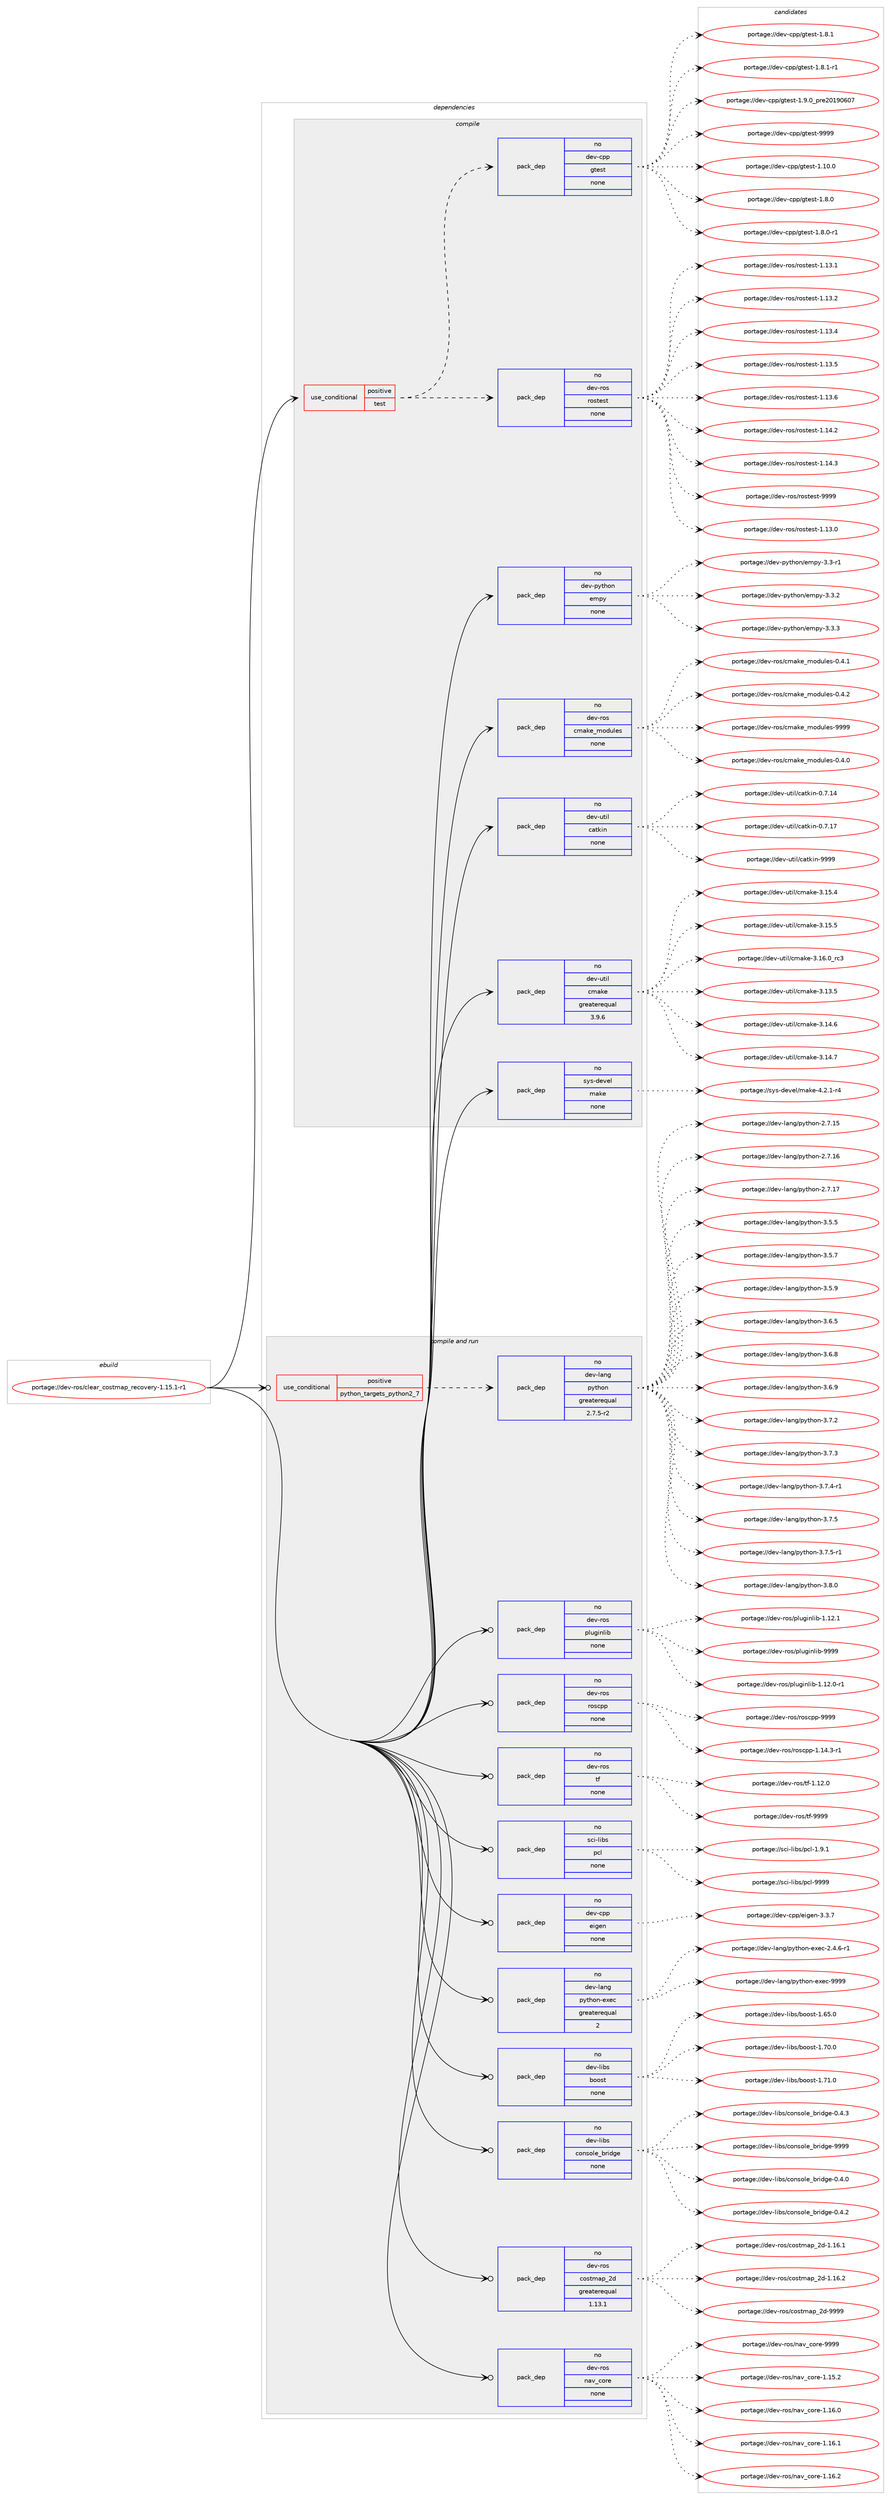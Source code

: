 digraph prolog {

# *************
# Graph options
# *************

newrank=true;
concentrate=true;
compound=true;
graph [rankdir=LR,fontname=Helvetica,fontsize=10,ranksep=1.5];#, ranksep=2.5, nodesep=0.2];
edge  [arrowhead=vee];
node  [fontname=Helvetica,fontsize=10];

# **********
# The ebuild
# **********

subgraph cluster_leftcol {
color=gray;
rank=same;
label=<<i>ebuild</i>>;
id [label="portage://dev-ros/clear_costmap_recovery-1.15.1-r1", color=red, width=4, href="../dev-ros/clear_costmap_recovery-1.15.1-r1.svg"];
}

# ****************
# The dependencies
# ****************

subgraph cluster_midcol {
color=gray;
label=<<i>dependencies</i>>;
subgraph cluster_compile {
fillcolor="#eeeeee";
style=filled;
label=<<i>compile</i>>;
subgraph cond42162 {
dependency184535 [label=<<TABLE BORDER="0" CELLBORDER="1" CELLSPACING="0" CELLPADDING="4"><TR><TD ROWSPAN="3" CELLPADDING="10">use_conditional</TD></TR><TR><TD>positive</TD></TR><TR><TD>test</TD></TR></TABLE>>, shape=none, color=red];
subgraph pack138945 {
dependency184536 [label=<<TABLE BORDER="0" CELLBORDER="1" CELLSPACING="0" CELLPADDING="4" WIDTH="220"><TR><TD ROWSPAN="6" CELLPADDING="30">pack_dep</TD></TR><TR><TD WIDTH="110">no</TD></TR><TR><TD>dev-ros</TD></TR><TR><TD>rostest</TD></TR><TR><TD>none</TD></TR><TR><TD></TD></TR></TABLE>>, shape=none, color=blue];
}
dependency184535:e -> dependency184536:w [weight=20,style="dashed",arrowhead="vee"];
subgraph pack138946 {
dependency184537 [label=<<TABLE BORDER="0" CELLBORDER="1" CELLSPACING="0" CELLPADDING="4" WIDTH="220"><TR><TD ROWSPAN="6" CELLPADDING="30">pack_dep</TD></TR><TR><TD WIDTH="110">no</TD></TR><TR><TD>dev-cpp</TD></TR><TR><TD>gtest</TD></TR><TR><TD>none</TD></TR><TR><TD></TD></TR></TABLE>>, shape=none, color=blue];
}
dependency184535:e -> dependency184537:w [weight=20,style="dashed",arrowhead="vee"];
}
id:e -> dependency184535:w [weight=20,style="solid",arrowhead="vee"];
subgraph pack138947 {
dependency184538 [label=<<TABLE BORDER="0" CELLBORDER="1" CELLSPACING="0" CELLPADDING="4" WIDTH="220"><TR><TD ROWSPAN="6" CELLPADDING="30">pack_dep</TD></TR><TR><TD WIDTH="110">no</TD></TR><TR><TD>dev-python</TD></TR><TR><TD>empy</TD></TR><TR><TD>none</TD></TR><TR><TD></TD></TR></TABLE>>, shape=none, color=blue];
}
id:e -> dependency184538:w [weight=20,style="solid",arrowhead="vee"];
subgraph pack138948 {
dependency184539 [label=<<TABLE BORDER="0" CELLBORDER="1" CELLSPACING="0" CELLPADDING="4" WIDTH="220"><TR><TD ROWSPAN="6" CELLPADDING="30">pack_dep</TD></TR><TR><TD WIDTH="110">no</TD></TR><TR><TD>dev-ros</TD></TR><TR><TD>cmake_modules</TD></TR><TR><TD>none</TD></TR><TR><TD></TD></TR></TABLE>>, shape=none, color=blue];
}
id:e -> dependency184539:w [weight=20,style="solid",arrowhead="vee"];
subgraph pack138949 {
dependency184540 [label=<<TABLE BORDER="0" CELLBORDER="1" CELLSPACING="0" CELLPADDING="4" WIDTH="220"><TR><TD ROWSPAN="6" CELLPADDING="30">pack_dep</TD></TR><TR><TD WIDTH="110">no</TD></TR><TR><TD>dev-util</TD></TR><TR><TD>catkin</TD></TR><TR><TD>none</TD></TR><TR><TD></TD></TR></TABLE>>, shape=none, color=blue];
}
id:e -> dependency184540:w [weight=20,style="solid",arrowhead="vee"];
subgraph pack138950 {
dependency184541 [label=<<TABLE BORDER="0" CELLBORDER="1" CELLSPACING="0" CELLPADDING="4" WIDTH="220"><TR><TD ROWSPAN="6" CELLPADDING="30">pack_dep</TD></TR><TR><TD WIDTH="110">no</TD></TR><TR><TD>dev-util</TD></TR><TR><TD>cmake</TD></TR><TR><TD>greaterequal</TD></TR><TR><TD>3.9.6</TD></TR></TABLE>>, shape=none, color=blue];
}
id:e -> dependency184541:w [weight=20,style="solid",arrowhead="vee"];
subgraph pack138951 {
dependency184542 [label=<<TABLE BORDER="0" CELLBORDER="1" CELLSPACING="0" CELLPADDING="4" WIDTH="220"><TR><TD ROWSPAN="6" CELLPADDING="30">pack_dep</TD></TR><TR><TD WIDTH="110">no</TD></TR><TR><TD>sys-devel</TD></TR><TR><TD>make</TD></TR><TR><TD>none</TD></TR><TR><TD></TD></TR></TABLE>>, shape=none, color=blue];
}
id:e -> dependency184542:w [weight=20,style="solid",arrowhead="vee"];
}
subgraph cluster_compileandrun {
fillcolor="#eeeeee";
style=filled;
label=<<i>compile and run</i>>;
subgraph cond42163 {
dependency184543 [label=<<TABLE BORDER="0" CELLBORDER="1" CELLSPACING="0" CELLPADDING="4"><TR><TD ROWSPAN="3" CELLPADDING="10">use_conditional</TD></TR><TR><TD>positive</TD></TR><TR><TD>python_targets_python2_7</TD></TR></TABLE>>, shape=none, color=red];
subgraph pack138952 {
dependency184544 [label=<<TABLE BORDER="0" CELLBORDER="1" CELLSPACING="0" CELLPADDING="4" WIDTH="220"><TR><TD ROWSPAN="6" CELLPADDING="30">pack_dep</TD></TR><TR><TD WIDTH="110">no</TD></TR><TR><TD>dev-lang</TD></TR><TR><TD>python</TD></TR><TR><TD>greaterequal</TD></TR><TR><TD>2.7.5-r2</TD></TR></TABLE>>, shape=none, color=blue];
}
dependency184543:e -> dependency184544:w [weight=20,style="dashed",arrowhead="vee"];
}
id:e -> dependency184543:w [weight=20,style="solid",arrowhead="odotvee"];
subgraph pack138953 {
dependency184545 [label=<<TABLE BORDER="0" CELLBORDER="1" CELLSPACING="0" CELLPADDING="4" WIDTH="220"><TR><TD ROWSPAN="6" CELLPADDING="30">pack_dep</TD></TR><TR><TD WIDTH="110">no</TD></TR><TR><TD>dev-cpp</TD></TR><TR><TD>eigen</TD></TR><TR><TD>none</TD></TR><TR><TD></TD></TR></TABLE>>, shape=none, color=blue];
}
id:e -> dependency184545:w [weight=20,style="solid",arrowhead="odotvee"];
subgraph pack138954 {
dependency184546 [label=<<TABLE BORDER="0" CELLBORDER="1" CELLSPACING="0" CELLPADDING="4" WIDTH="220"><TR><TD ROWSPAN="6" CELLPADDING="30">pack_dep</TD></TR><TR><TD WIDTH="110">no</TD></TR><TR><TD>dev-lang</TD></TR><TR><TD>python-exec</TD></TR><TR><TD>greaterequal</TD></TR><TR><TD>2</TD></TR></TABLE>>, shape=none, color=blue];
}
id:e -> dependency184546:w [weight=20,style="solid",arrowhead="odotvee"];
subgraph pack138955 {
dependency184547 [label=<<TABLE BORDER="0" CELLBORDER="1" CELLSPACING="0" CELLPADDING="4" WIDTH="220"><TR><TD ROWSPAN="6" CELLPADDING="30">pack_dep</TD></TR><TR><TD WIDTH="110">no</TD></TR><TR><TD>dev-libs</TD></TR><TR><TD>boost</TD></TR><TR><TD>none</TD></TR><TR><TD></TD></TR></TABLE>>, shape=none, color=blue];
}
id:e -> dependency184547:w [weight=20,style="solid",arrowhead="odotvee"];
subgraph pack138956 {
dependency184548 [label=<<TABLE BORDER="0" CELLBORDER="1" CELLSPACING="0" CELLPADDING="4" WIDTH="220"><TR><TD ROWSPAN="6" CELLPADDING="30">pack_dep</TD></TR><TR><TD WIDTH="110">no</TD></TR><TR><TD>dev-libs</TD></TR><TR><TD>console_bridge</TD></TR><TR><TD>none</TD></TR><TR><TD></TD></TR></TABLE>>, shape=none, color=blue];
}
id:e -> dependency184548:w [weight=20,style="solid",arrowhead="odotvee"];
subgraph pack138957 {
dependency184549 [label=<<TABLE BORDER="0" CELLBORDER="1" CELLSPACING="0" CELLPADDING="4" WIDTH="220"><TR><TD ROWSPAN="6" CELLPADDING="30">pack_dep</TD></TR><TR><TD WIDTH="110">no</TD></TR><TR><TD>dev-ros</TD></TR><TR><TD>costmap_2d</TD></TR><TR><TD>greaterequal</TD></TR><TR><TD>1.13.1</TD></TR></TABLE>>, shape=none, color=blue];
}
id:e -> dependency184549:w [weight=20,style="solid",arrowhead="odotvee"];
subgraph pack138958 {
dependency184550 [label=<<TABLE BORDER="0" CELLBORDER="1" CELLSPACING="0" CELLPADDING="4" WIDTH="220"><TR><TD ROWSPAN="6" CELLPADDING="30">pack_dep</TD></TR><TR><TD WIDTH="110">no</TD></TR><TR><TD>dev-ros</TD></TR><TR><TD>nav_core</TD></TR><TR><TD>none</TD></TR><TR><TD></TD></TR></TABLE>>, shape=none, color=blue];
}
id:e -> dependency184550:w [weight=20,style="solid",arrowhead="odotvee"];
subgraph pack138959 {
dependency184551 [label=<<TABLE BORDER="0" CELLBORDER="1" CELLSPACING="0" CELLPADDING="4" WIDTH="220"><TR><TD ROWSPAN="6" CELLPADDING="30">pack_dep</TD></TR><TR><TD WIDTH="110">no</TD></TR><TR><TD>dev-ros</TD></TR><TR><TD>pluginlib</TD></TR><TR><TD>none</TD></TR><TR><TD></TD></TR></TABLE>>, shape=none, color=blue];
}
id:e -> dependency184551:w [weight=20,style="solid",arrowhead="odotvee"];
subgraph pack138960 {
dependency184552 [label=<<TABLE BORDER="0" CELLBORDER="1" CELLSPACING="0" CELLPADDING="4" WIDTH="220"><TR><TD ROWSPAN="6" CELLPADDING="30">pack_dep</TD></TR><TR><TD WIDTH="110">no</TD></TR><TR><TD>dev-ros</TD></TR><TR><TD>roscpp</TD></TR><TR><TD>none</TD></TR><TR><TD></TD></TR></TABLE>>, shape=none, color=blue];
}
id:e -> dependency184552:w [weight=20,style="solid",arrowhead="odotvee"];
subgraph pack138961 {
dependency184553 [label=<<TABLE BORDER="0" CELLBORDER="1" CELLSPACING="0" CELLPADDING="4" WIDTH="220"><TR><TD ROWSPAN="6" CELLPADDING="30">pack_dep</TD></TR><TR><TD WIDTH="110">no</TD></TR><TR><TD>dev-ros</TD></TR><TR><TD>tf</TD></TR><TR><TD>none</TD></TR><TR><TD></TD></TR></TABLE>>, shape=none, color=blue];
}
id:e -> dependency184553:w [weight=20,style="solid",arrowhead="odotvee"];
subgraph pack138962 {
dependency184554 [label=<<TABLE BORDER="0" CELLBORDER="1" CELLSPACING="0" CELLPADDING="4" WIDTH="220"><TR><TD ROWSPAN="6" CELLPADDING="30">pack_dep</TD></TR><TR><TD WIDTH="110">no</TD></TR><TR><TD>sci-libs</TD></TR><TR><TD>pcl</TD></TR><TR><TD>none</TD></TR><TR><TD></TD></TR></TABLE>>, shape=none, color=blue];
}
id:e -> dependency184554:w [weight=20,style="solid",arrowhead="odotvee"];
}
subgraph cluster_run {
fillcolor="#eeeeee";
style=filled;
label=<<i>run</i>>;
}
}

# **************
# The candidates
# **************

subgraph cluster_choices {
rank=same;
color=gray;
label=<<i>candidates</i>>;

subgraph choice138945 {
color=black;
nodesep=1;
choiceportage100101118451141111154711411111511610111511645494649514648 [label="portage://dev-ros/rostest-1.13.0", color=red, width=4,href="../dev-ros/rostest-1.13.0.svg"];
choiceportage100101118451141111154711411111511610111511645494649514649 [label="portage://dev-ros/rostest-1.13.1", color=red, width=4,href="../dev-ros/rostest-1.13.1.svg"];
choiceportage100101118451141111154711411111511610111511645494649514650 [label="portage://dev-ros/rostest-1.13.2", color=red, width=4,href="../dev-ros/rostest-1.13.2.svg"];
choiceportage100101118451141111154711411111511610111511645494649514652 [label="portage://dev-ros/rostest-1.13.4", color=red, width=4,href="../dev-ros/rostest-1.13.4.svg"];
choiceportage100101118451141111154711411111511610111511645494649514653 [label="portage://dev-ros/rostest-1.13.5", color=red, width=4,href="../dev-ros/rostest-1.13.5.svg"];
choiceportage100101118451141111154711411111511610111511645494649514654 [label="portage://dev-ros/rostest-1.13.6", color=red, width=4,href="../dev-ros/rostest-1.13.6.svg"];
choiceportage100101118451141111154711411111511610111511645494649524650 [label="portage://dev-ros/rostest-1.14.2", color=red, width=4,href="../dev-ros/rostest-1.14.2.svg"];
choiceportage100101118451141111154711411111511610111511645494649524651 [label="portage://dev-ros/rostest-1.14.3", color=red, width=4,href="../dev-ros/rostest-1.14.3.svg"];
choiceportage10010111845114111115471141111151161011151164557575757 [label="portage://dev-ros/rostest-9999", color=red, width=4,href="../dev-ros/rostest-9999.svg"];
dependency184536:e -> choiceportage100101118451141111154711411111511610111511645494649514648:w [style=dotted,weight="100"];
dependency184536:e -> choiceportage100101118451141111154711411111511610111511645494649514649:w [style=dotted,weight="100"];
dependency184536:e -> choiceportage100101118451141111154711411111511610111511645494649514650:w [style=dotted,weight="100"];
dependency184536:e -> choiceportage100101118451141111154711411111511610111511645494649514652:w [style=dotted,weight="100"];
dependency184536:e -> choiceportage100101118451141111154711411111511610111511645494649514653:w [style=dotted,weight="100"];
dependency184536:e -> choiceportage100101118451141111154711411111511610111511645494649514654:w [style=dotted,weight="100"];
dependency184536:e -> choiceportage100101118451141111154711411111511610111511645494649524650:w [style=dotted,weight="100"];
dependency184536:e -> choiceportage100101118451141111154711411111511610111511645494649524651:w [style=dotted,weight="100"];
dependency184536:e -> choiceportage10010111845114111115471141111151161011151164557575757:w [style=dotted,weight="100"];
}
subgraph choice138946 {
color=black;
nodesep=1;
choiceportage10010111845991121124710311610111511645494649484648 [label="portage://dev-cpp/gtest-1.10.0", color=red, width=4,href="../dev-cpp/gtest-1.10.0.svg"];
choiceportage100101118459911211247103116101115116454946564648 [label="portage://dev-cpp/gtest-1.8.0", color=red, width=4,href="../dev-cpp/gtest-1.8.0.svg"];
choiceportage1001011184599112112471031161011151164549465646484511449 [label="portage://dev-cpp/gtest-1.8.0-r1", color=red, width=4,href="../dev-cpp/gtest-1.8.0-r1.svg"];
choiceportage100101118459911211247103116101115116454946564649 [label="portage://dev-cpp/gtest-1.8.1", color=red, width=4,href="../dev-cpp/gtest-1.8.1.svg"];
choiceportage1001011184599112112471031161011151164549465646494511449 [label="portage://dev-cpp/gtest-1.8.1-r1", color=red, width=4,href="../dev-cpp/gtest-1.8.1-r1.svg"];
choiceportage100101118459911211247103116101115116454946574648951121141015048495748544855 [label="portage://dev-cpp/gtest-1.9.0_pre20190607", color=red, width=4,href="../dev-cpp/gtest-1.9.0_pre20190607.svg"];
choiceportage1001011184599112112471031161011151164557575757 [label="portage://dev-cpp/gtest-9999", color=red, width=4,href="../dev-cpp/gtest-9999.svg"];
dependency184537:e -> choiceportage10010111845991121124710311610111511645494649484648:w [style=dotted,weight="100"];
dependency184537:e -> choiceportage100101118459911211247103116101115116454946564648:w [style=dotted,weight="100"];
dependency184537:e -> choiceportage1001011184599112112471031161011151164549465646484511449:w [style=dotted,weight="100"];
dependency184537:e -> choiceportage100101118459911211247103116101115116454946564649:w [style=dotted,weight="100"];
dependency184537:e -> choiceportage1001011184599112112471031161011151164549465646494511449:w [style=dotted,weight="100"];
dependency184537:e -> choiceportage100101118459911211247103116101115116454946574648951121141015048495748544855:w [style=dotted,weight="100"];
dependency184537:e -> choiceportage1001011184599112112471031161011151164557575757:w [style=dotted,weight="100"];
}
subgraph choice138947 {
color=black;
nodesep=1;
choiceportage1001011184511212111610411111047101109112121455146514511449 [label="portage://dev-python/empy-3.3-r1", color=red, width=4,href="../dev-python/empy-3.3-r1.svg"];
choiceportage1001011184511212111610411111047101109112121455146514650 [label="portage://dev-python/empy-3.3.2", color=red, width=4,href="../dev-python/empy-3.3.2.svg"];
choiceportage1001011184511212111610411111047101109112121455146514651 [label="portage://dev-python/empy-3.3.3", color=red, width=4,href="../dev-python/empy-3.3.3.svg"];
dependency184538:e -> choiceportage1001011184511212111610411111047101109112121455146514511449:w [style=dotted,weight="100"];
dependency184538:e -> choiceportage1001011184511212111610411111047101109112121455146514650:w [style=dotted,weight="100"];
dependency184538:e -> choiceportage1001011184511212111610411111047101109112121455146514651:w [style=dotted,weight="100"];
}
subgraph choice138948 {
color=black;
nodesep=1;
choiceportage1001011184511411111547991099710710195109111100117108101115454846524648 [label="portage://dev-ros/cmake_modules-0.4.0", color=red, width=4,href="../dev-ros/cmake_modules-0.4.0.svg"];
choiceportage1001011184511411111547991099710710195109111100117108101115454846524649 [label="portage://dev-ros/cmake_modules-0.4.1", color=red, width=4,href="../dev-ros/cmake_modules-0.4.1.svg"];
choiceportage1001011184511411111547991099710710195109111100117108101115454846524650 [label="portage://dev-ros/cmake_modules-0.4.2", color=red, width=4,href="../dev-ros/cmake_modules-0.4.2.svg"];
choiceportage10010111845114111115479910997107101951091111001171081011154557575757 [label="portage://dev-ros/cmake_modules-9999", color=red, width=4,href="../dev-ros/cmake_modules-9999.svg"];
dependency184539:e -> choiceportage1001011184511411111547991099710710195109111100117108101115454846524648:w [style=dotted,weight="100"];
dependency184539:e -> choiceportage1001011184511411111547991099710710195109111100117108101115454846524649:w [style=dotted,weight="100"];
dependency184539:e -> choiceportage1001011184511411111547991099710710195109111100117108101115454846524650:w [style=dotted,weight="100"];
dependency184539:e -> choiceportage10010111845114111115479910997107101951091111001171081011154557575757:w [style=dotted,weight="100"];
}
subgraph choice138949 {
color=black;
nodesep=1;
choiceportage1001011184511711610510847999711610710511045484655464952 [label="portage://dev-util/catkin-0.7.14", color=red, width=4,href="../dev-util/catkin-0.7.14.svg"];
choiceportage1001011184511711610510847999711610710511045484655464955 [label="portage://dev-util/catkin-0.7.17", color=red, width=4,href="../dev-util/catkin-0.7.17.svg"];
choiceportage100101118451171161051084799971161071051104557575757 [label="portage://dev-util/catkin-9999", color=red, width=4,href="../dev-util/catkin-9999.svg"];
dependency184540:e -> choiceportage1001011184511711610510847999711610710511045484655464952:w [style=dotted,weight="100"];
dependency184540:e -> choiceportage1001011184511711610510847999711610710511045484655464955:w [style=dotted,weight="100"];
dependency184540:e -> choiceportage100101118451171161051084799971161071051104557575757:w [style=dotted,weight="100"];
}
subgraph choice138950 {
color=black;
nodesep=1;
choiceportage1001011184511711610510847991099710710145514649514653 [label="portage://dev-util/cmake-3.13.5", color=red, width=4,href="../dev-util/cmake-3.13.5.svg"];
choiceportage1001011184511711610510847991099710710145514649524654 [label="portage://dev-util/cmake-3.14.6", color=red, width=4,href="../dev-util/cmake-3.14.6.svg"];
choiceportage1001011184511711610510847991099710710145514649524655 [label="portage://dev-util/cmake-3.14.7", color=red, width=4,href="../dev-util/cmake-3.14.7.svg"];
choiceportage1001011184511711610510847991099710710145514649534652 [label="portage://dev-util/cmake-3.15.4", color=red, width=4,href="../dev-util/cmake-3.15.4.svg"];
choiceportage1001011184511711610510847991099710710145514649534653 [label="portage://dev-util/cmake-3.15.5", color=red, width=4,href="../dev-util/cmake-3.15.5.svg"];
choiceportage1001011184511711610510847991099710710145514649544648951149951 [label="portage://dev-util/cmake-3.16.0_rc3", color=red, width=4,href="../dev-util/cmake-3.16.0_rc3.svg"];
dependency184541:e -> choiceportage1001011184511711610510847991099710710145514649514653:w [style=dotted,weight="100"];
dependency184541:e -> choiceportage1001011184511711610510847991099710710145514649524654:w [style=dotted,weight="100"];
dependency184541:e -> choiceportage1001011184511711610510847991099710710145514649524655:w [style=dotted,weight="100"];
dependency184541:e -> choiceportage1001011184511711610510847991099710710145514649534652:w [style=dotted,weight="100"];
dependency184541:e -> choiceportage1001011184511711610510847991099710710145514649534653:w [style=dotted,weight="100"];
dependency184541:e -> choiceportage1001011184511711610510847991099710710145514649544648951149951:w [style=dotted,weight="100"];
}
subgraph choice138951 {
color=black;
nodesep=1;
choiceportage1151211154510010111810110847109971071014552465046494511452 [label="portage://sys-devel/make-4.2.1-r4", color=red, width=4,href="../sys-devel/make-4.2.1-r4.svg"];
dependency184542:e -> choiceportage1151211154510010111810110847109971071014552465046494511452:w [style=dotted,weight="100"];
}
subgraph choice138952 {
color=black;
nodesep=1;
choiceportage10010111845108971101034711212111610411111045504655464953 [label="portage://dev-lang/python-2.7.15", color=red, width=4,href="../dev-lang/python-2.7.15.svg"];
choiceportage10010111845108971101034711212111610411111045504655464954 [label="portage://dev-lang/python-2.7.16", color=red, width=4,href="../dev-lang/python-2.7.16.svg"];
choiceportage10010111845108971101034711212111610411111045504655464955 [label="portage://dev-lang/python-2.7.17", color=red, width=4,href="../dev-lang/python-2.7.17.svg"];
choiceportage100101118451089711010347112121116104111110455146534653 [label="portage://dev-lang/python-3.5.5", color=red, width=4,href="../dev-lang/python-3.5.5.svg"];
choiceportage100101118451089711010347112121116104111110455146534655 [label="portage://dev-lang/python-3.5.7", color=red, width=4,href="../dev-lang/python-3.5.7.svg"];
choiceportage100101118451089711010347112121116104111110455146534657 [label="portage://dev-lang/python-3.5.9", color=red, width=4,href="../dev-lang/python-3.5.9.svg"];
choiceportage100101118451089711010347112121116104111110455146544653 [label="portage://dev-lang/python-3.6.5", color=red, width=4,href="../dev-lang/python-3.6.5.svg"];
choiceportage100101118451089711010347112121116104111110455146544656 [label="portage://dev-lang/python-3.6.8", color=red, width=4,href="../dev-lang/python-3.6.8.svg"];
choiceportage100101118451089711010347112121116104111110455146544657 [label="portage://dev-lang/python-3.6.9", color=red, width=4,href="../dev-lang/python-3.6.9.svg"];
choiceportage100101118451089711010347112121116104111110455146554650 [label="portage://dev-lang/python-3.7.2", color=red, width=4,href="../dev-lang/python-3.7.2.svg"];
choiceportage100101118451089711010347112121116104111110455146554651 [label="portage://dev-lang/python-3.7.3", color=red, width=4,href="../dev-lang/python-3.7.3.svg"];
choiceportage1001011184510897110103471121211161041111104551465546524511449 [label="portage://dev-lang/python-3.7.4-r1", color=red, width=4,href="../dev-lang/python-3.7.4-r1.svg"];
choiceportage100101118451089711010347112121116104111110455146554653 [label="portage://dev-lang/python-3.7.5", color=red, width=4,href="../dev-lang/python-3.7.5.svg"];
choiceportage1001011184510897110103471121211161041111104551465546534511449 [label="portage://dev-lang/python-3.7.5-r1", color=red, width=4,href="../dev-lang/python-3.7.5-r1.svg"];
choiceportage100101118451089711010347112121116104111110455146564648 [label="portage://dev-lang/python-3.8.0", color=red, width=4,href="../dev-lang/python-3.8.0.svg"];
dependency184544:e -> choiceportage10010111845108971101034711212111610411111045504655464953:w [style=dotted,weight="100"];
dependency184544:e -> choiceportage10010111845108971101034711212111610411111045504655464954:w [style=dotted,weight="100"];
dependency184544:e -> choiceportage10010111845108971101034711212111610411111045504655464955:w [style=dotted,weight="100"];
dependency184544:e -> choiceportage100101118451089711010347112121116104111110455146534653:w [style=dotted,weight="100"];
dependency184544:e -> choiceportage100101118451089711010347112121116104111110455146534655:w [style=dotted,weight="100"];
dependency184544:e -> choiceportage100101118451089711010347112121116104111110455146534657:w [style=dotted,weight="100"];
dependency184544:e -> choiceportage100101118451089711010347112121116104111110455146544653:w [style=dotted,weight="100"];
dependency184544:e -> choiceportage100101118451089711010347112121116104111110455146544656:w [style=dotted,weight="100"];
dependency184544:e -> choiceportage100101118451089711010347112121116104111110455146544657:w [style=dotted,weight="100"];
dependency184544:e -> choiceportage100101118451089711010347112121116104111110455146554650:w [style=dotted,weight="100"];
dependency184544:e -> choiceportage100101118451089711010347112121116104111110455146554651:w [style=dotted,weight="100"];
dependency184544:e -> choiceportage1001011184510897110103471121211161041111104551465546524511449:w [style=dotted,weight="100"];
dependency184544:e -> choiceportage100101118451089711010347112121116104111110455146554653:w [style=dotted,weight="100"];
dependency184544:e -> choiceportage1001011184510897110103471121211161041111104551465546534511449:w [style=dotted,weight="100"];
dependency184544:e -> choiceportage100101118451089711010347112121116104111110455146564648:w [style=dotted,weight="100"];
}
subgraph choice138953 {
color=black;
nodesep=1;
choiceportage100101118459911211247101105103101110455146514655 [label="portage://dev-cpp/eigen-3.3.7", color=red, width=4,href="../dev-cpp/eigen-3.3.7.svg"];
dependency184545:e -> choiceportage100101118459911211247101105103101110455146514655:w [style=dotted,weight="100"];
}
subgraph choice138954 {
color=black;
nodesep=1;
choiceportage10010111845108971101034711212111610411111045101120101994550465246544511449 [label="portage://dev-lang/python-exec-2.4.6-r1", color=red, width=4,href="../dev-lang/python-exec-2.4.6-r1.svg"];
choiceportage10010111845108971101034711212111610411111045101120101994557575757 [label="portage://dev-lang/python-exec-9999", color=red, width=4,href="../dev-lang/python-exec-9999.svg"];
dependency184546:e -> choiceportage10010111845108971101034711212111610411111045101120101994550465246544511449:w [style=dotted,weight="100"];
dependency184546:e -> choiceportage10010111845108971101034711212111610411111045101120101994557575757:w [style=dotted,weight="100"];
}
subgraph choice138955 {
color=black;
nodesep=1;
choiceportage1001011184510810598115479811111111511645494654534648 [label="portage://dev-libs/boost-1.65.0", color=red, width=4,href="../dev-libs/boost-1.65.0.svg"];
choiceportage1001011184510810598115479811111111511645494655484648 [label="portage://dev-libs/boost-1.70.0", color=red, width=4,href="../dev-libs/boost-1.70.0.svg"];
choiceportage1001011184510810598115479811111111511645494655494648 [label="portage://dev-libs/boost-1.71.0", color=red, width=4,href="../dev-libs/boost-1.71.0.svg"];
dependency184547:e -> choiceportage1001011184510810598115479811111111511645494654534648:w [style=dotted,weight="100"];
dependency184547:e -> choiceportage1001011184510810598115479811111111511645494655484648:w [style=dotted,weight="100"];
dependency184547:e -> choiceportage1001011184510810598115479811111111511645494655494648:w [style=dotted,weight="100"];
}
subgraph choice138956 {
color=black;
nodesep=1;
choiceportage100101118451081059811547991111101151111081019598114105100103101454846524648 [label="portage://dev-libs/console_bridge-0.4.0", color=red, width=4,href="../dev-libs/console_bridge-0.4.0.svg"];
choiceportage100101118451081059811547991111101151111081019598114105100103101454846524650 [label="portage://dev-libs/console_bridge-0.4.2", color=red, width=4,href="../dev-libs/console_bridge-0.4.2.svg"];
choiceportage100101118451081059811547991111101151111081019598114105100103101454846524651 [label="portage://dev-libs/console_bridge-0.4.3", color=red, width=4,href="../dev-libs/console_bridge-0.4.3.svg"];
choiceportage1001011184510810598115479911111011511110810195981141051001031014557575757 [label="portage://dev-libs/console_bridge-9999", color=red, width=4,href="../dev-libs/console_bridge-9999.svg"];
dependency184548:e -> choiceportage100101118451081059811547991111101151111081019598114105100103101454846524648:w [style=dotted,weight="100"];
dependency184548:e -> choiceportage100101118451081059811547991111101151111081019598114105100103101454846524650:w [style=dotted,weight="100"];
dependency184548:e -> choiceportage100101118451081059811547991111101151111081019598114105100103101454846524651:w [style=dotted,weight="100"];
dependency184548:e -> choiceportage1001011184510810598115479911111011511110810195981141051001031014557575757:w [style=dotted,weight="100"];
}
subgraph choice138957 {
color=black;
nodesep=1;
choiceportage10010111845114111115479911111511610997112955010045494649544649 [label="portage://dev-ros/costmap_2d-1.16.1", color=red, width=4,href="../dev-ros/costmap_2d-1.16.1.svg"];
choiceportage10010111845114111115479911111511610997112955010045494649544650 [label="portage://dev-ros/costmap_2d-1.16.2", color=red, width=4,href="../dev-ros/costmap_2d-1.16.2.svg"];
choiceportage1001011184511411111547991111151161099711295501004557575757 [label="portage://dev-ros/costmap_2d-9999", color=red, width=4,href="../dev-ros/costmap_2d-9999.svg"];
dependency184549:e -> choiceportage10010111845114111115479911111511610997112955010045494649544649:w [style=dotted,weight="100"];
dependency184549:e -> choiceportage10010111845114111115479911111511610997112955010045494649544650:w [style=dotted,weight="100"];
dependency184549:e -> choiceportage1001011184511411111547991111151161099711295501004557575757:w [style=dotted,weight="100"];
}
subgraph choice138958 {
color=black;
nodesep=1;
choiceportage100101118451141111154711097118959911111410145494649534650 [label="portage://dev-ros/nav_core-1.15.2", color=red, width=4,href="../dev-ros/nav_core-1.15.2.svg"];
choiceportage100101118451141111154711097118959911111410145494649544648 [label="portage://dev-ros/nav_core-1.16.0", color=red, width=4,href="../dev-ros/nav_core-1.16.0.svg"];
choiceportage100101118451141111154711097118959911111410145494649544649 [label="portage://dev-ros/nav_core-1.16.1", color=red, width=4,href="../dev-ros/nav_core-1.16.1.svg"];
choiceportage100101118451141111154711097118959911111410145494649544650 [label="portage://dev-ros/nav_core-1.16.2", color=red, width=4,href="../dev-ros/nav_core-1.16.2.svg"];
choiceportage10010111845114111115471109711895991111141014557575757 [label="portage://dev-ros/nav_core-9999", color=red, width=4,href="../dev-ros/nav_core-9999.svg"];
dependency184550:e -> choiceportage100101118451141111154711097118959911111410145494649534650:w [style=dotted,weight="100"];
dependency184550:e -> choiceportage100101118451141111154711097118959911111410145494649544648:w [style=dotted,weight="100"];
dependency184550:e -> choiceportage100101118451141111154711097118959911111410145494649544649:w [style=dotted,weight="100"];
dependency184550:e -> choiceportage100101118451141111154711097118959911111410145494649544650:w [style=dotted,weight="100"];
dependency184550:e -> choiceportage10010111845114111115471109711895991111141014557575757:w [style=dotted,weight="100"];
}
subgraph choice138959 {
color=black;
nodesep=1;
choiceportage100101118451141111154711210811710310511010810598454946495046484511449 [label="portage://dev-ros/pluginlib-1.12.0-r1", color=red, width=4,href="../dev-ros/pluginlib-1.12.0-r1.svg"];
choiceportage10010111845114111115471121081171031051101081059845494649504649 [label="portage://dev-ros/pluginlib-1.12.1", color=red, width=4,href="../dev-ros/pluginlib-1.12.1.svg"];
choiceportage1001011184511411111547112108117103105110108105984557575757 [label="portage://dev-ros/pluginlib-9999", color=red, width=4,href="../dev-ros/pluginlib-9999.svg"];
dependency184551:e -> choiceportage100101118451141111154711210811710310511010810598454946495046484511449:w [style=dotted,weight="100"];
dependency184551:e -> choiceportage10010111845114111115471121081171031051101081059845494649504649:w [style=dotted,weight="100"];
dependency184551:e -> choiceportage1001011184511411111547112108117103105110108105984557575757:w [style=dotted,weight="100"];
}
subgraph choice138960 {
color=black;
nodesep=1;
choiceportage100101118451141111154711411111599112112454946495246514511449 [label="portage://dev-ros/roscpp-1.14.3-r1", color=red, width=4,href="../dev-ros/roscpp-1.14.3-r1.svg"];
choiceportage1001011184511411111547114111115991121124557575757 [label="portage://dev-ros/roscpp-9999", color=red, width=4,href="../dev-ros/roscpp-9999.svg"];
dependency184552:e -> choiceportage100101118451141111154711411111599112112454946495246514511449:w [style=dotted,weight="100"];
dependency184552:e -> choiceportage1001011184511411111547114111115991121124557575757:w [style=dotted,weight="100"];
}
subgraph choice138961 {
color=black;
nodesep=1;
choiceportage100101118451141111154711610245494649504648 [label="portage://dev-ros/tf-1.12.0", color=red, width=4,href="../dev-ros/tf-1.12.0.svg"];
choiceportage10010111845114111115471161024557575757 [label="portage://dev-ros/tf-9999", color=red, width=4,href="../dev-ros/tf-9999.svg"];
dependency184553:e -> choiceportage100101118451141111154711610245494649504648:w [style=dotted,weight="100"];
dependency184553:e -> choiceportage10010111845114111115471161024557575757:w [style=dotted,weight="100"];
}
subgraph choice138962 {
color=black;
nodesep=1;
choiceportage1159910545108105981154711299108454946574649 [label="portage://sci-libs/pcl-1.9.1", color=red, width=4,href="../sci-libs/pcl-1.9.1.svg"];
choiceportage11599105451081059811547112991084557575757 [label="portage://sci-libs/pcl-9999", color=red, width=4,href="../sci-libs/pcl-9999.svg"];
dependency184554:e -> choiceportage1159910545108105981154711299108454946574649:w [style=dotted,weight="100"];
dependency184554:e -> choiceportage11599105451081059811547112991084557575757:w [style=dotted,weight="100"];
}
}

}
